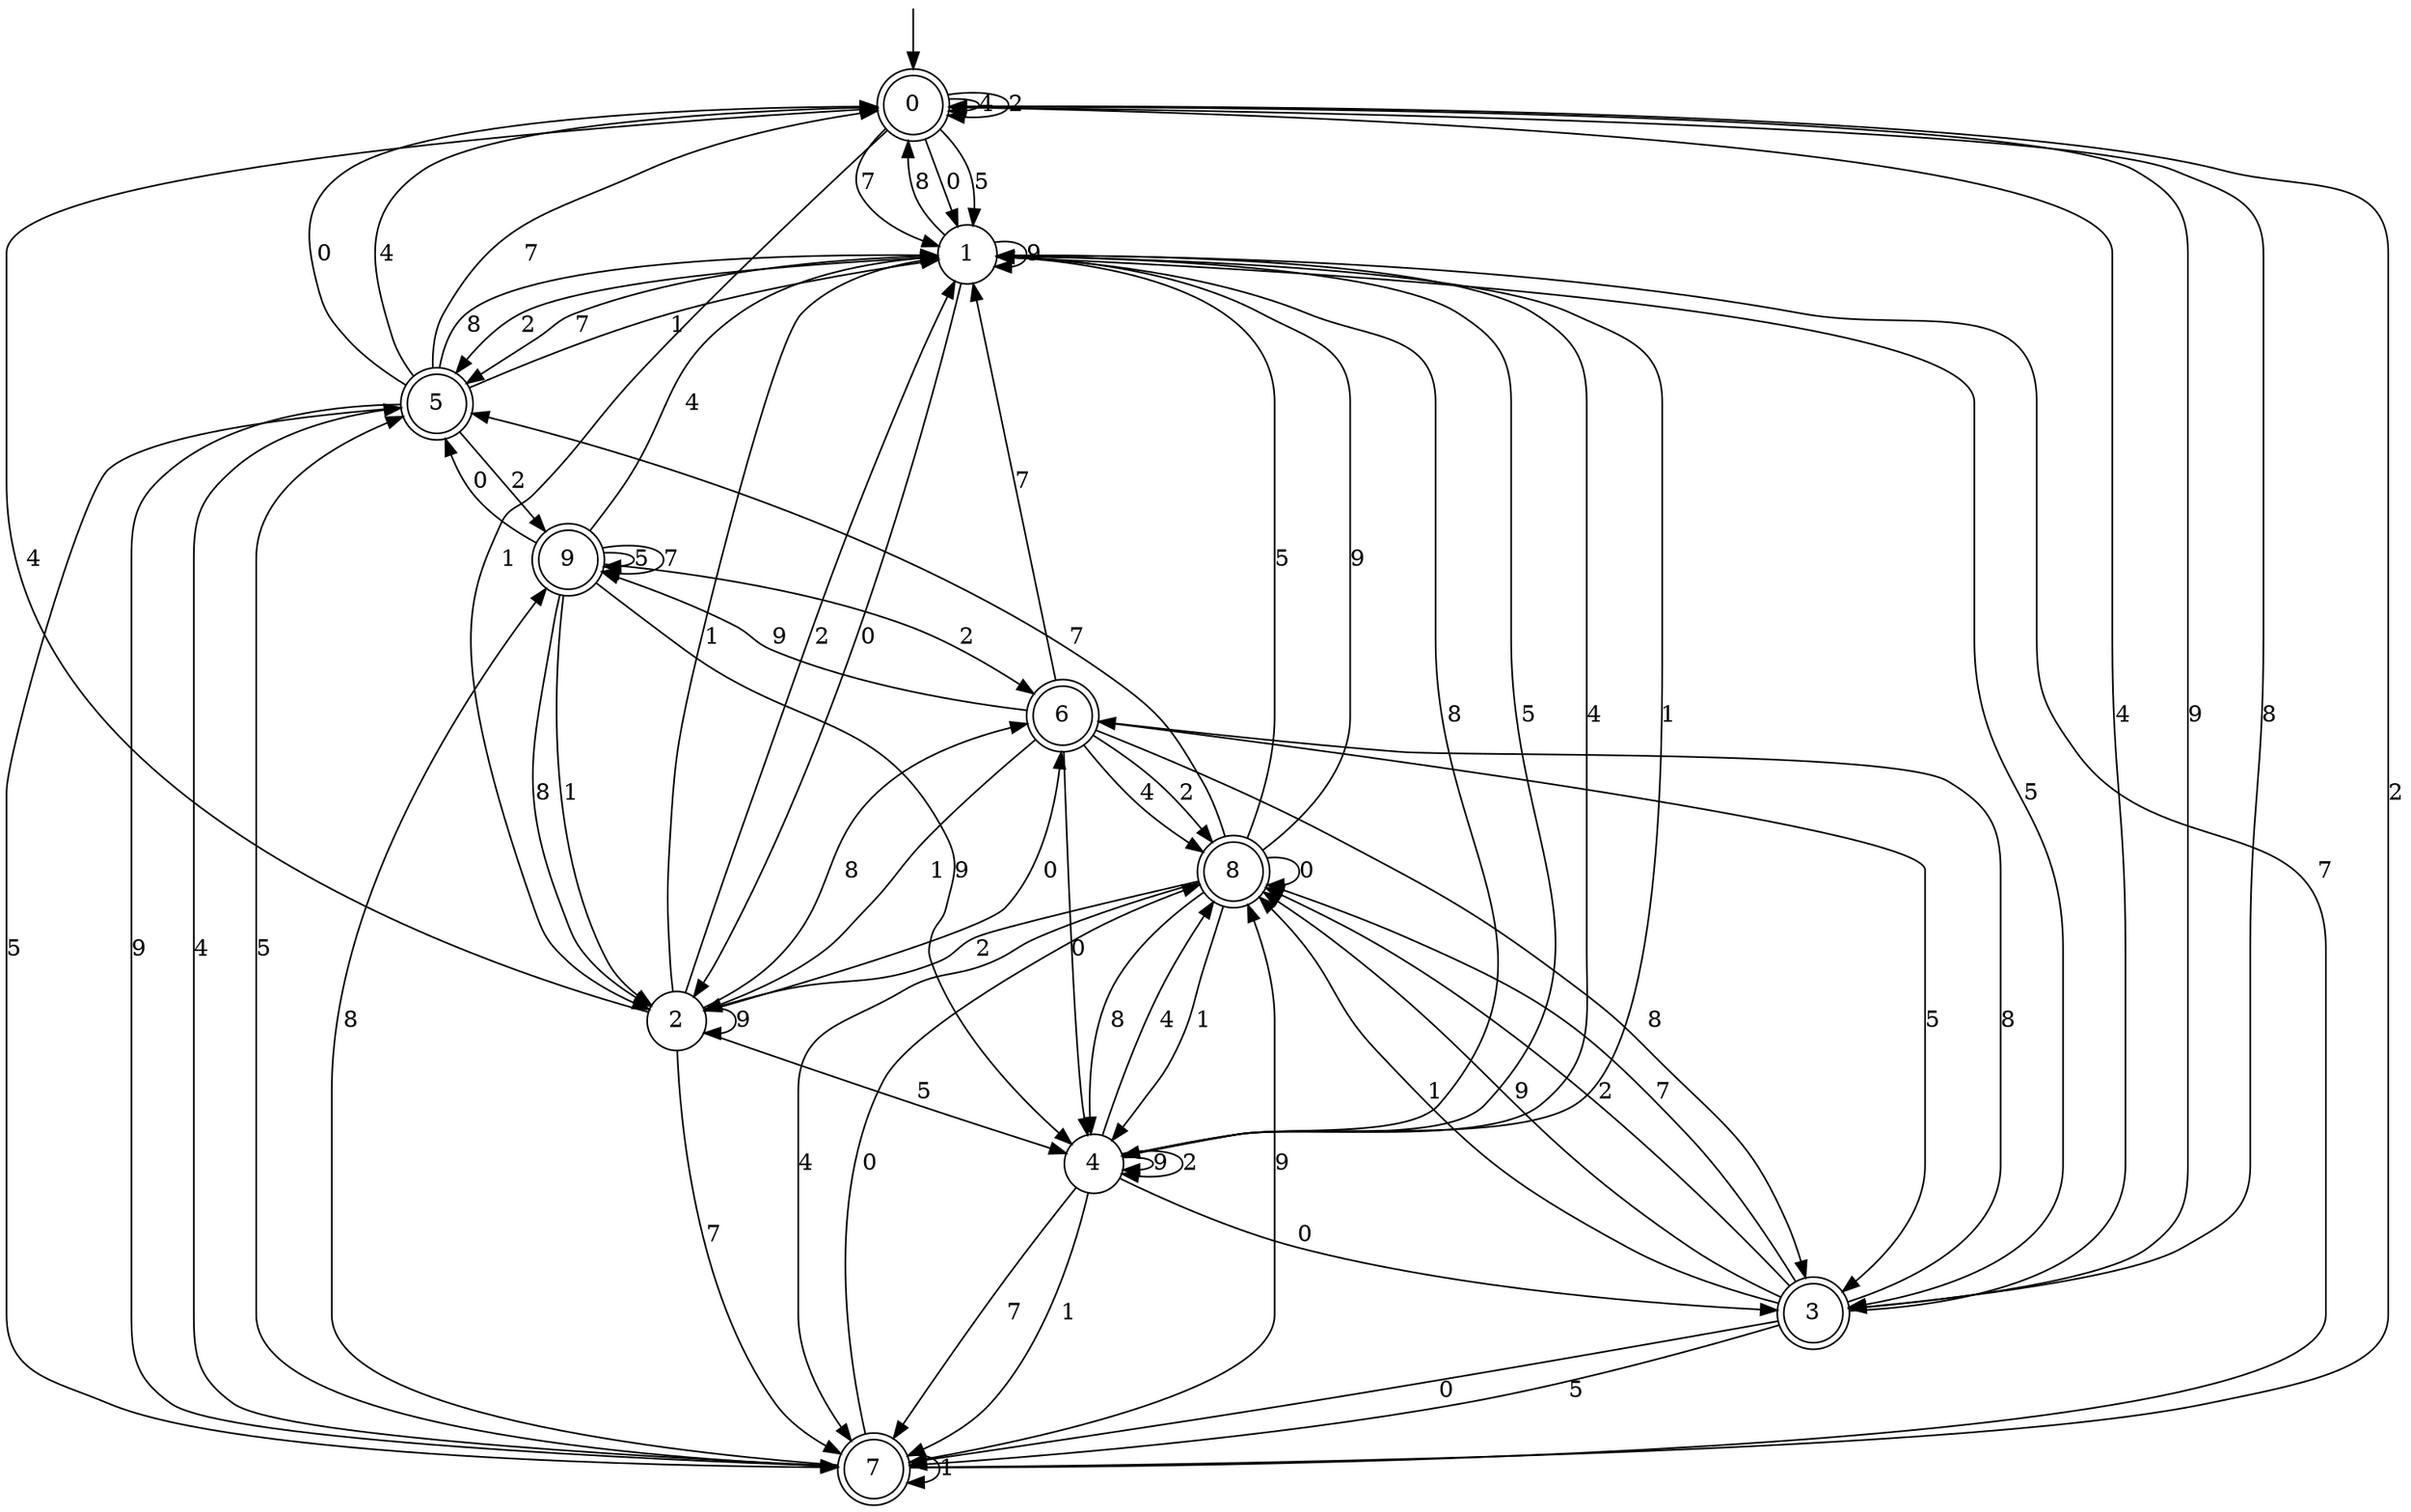 digraph g {

	s0 [shape="doublecircle" label="0"];
	s1 [shape="circle" label="1"];
	s2 [shape="circle" label="2"];
	s3 [shape="doublecircle" label="3"];
	s4 [shape="circle" label="4"];
	s5 [shape="doublecircle" label="5"];
	s6 [shape="doublecircle" label="6"];
	s7 [shape="doublecircle" label="7"];
	s8 [shape="doublecircle" label="8"];
	s9 [shape="doublecircle" label="9"];
	s0 -> s1 [label="0"];
	s0 -> s0 [label="4"];
	s0 -> s1 [label="5"];
	s0 -> s2 [label="1"];
	s0 -> s3 [label="9"];
	s0 -> s0 [label="2"];
	s0 -> s1 [label="7"];
	s0 -> s3 [label="8"];
	s1 -> s2 [label="0"];
	s1 -> s4 [label="4"];
	s1 -> s3 [label="5"];
	s1 -> s4 [label="1"];
	s1 -> s1 [label="9"];
	s1 -> s5 [label="2"];
	s1 -> s5 [label="7"];
	s1 -> s0 [label="8"];
	s2 -> s6 [label="0"];
	s2 -> s0 [label="4"];
	s2 -> s4 [label="5"];
	s2 -> s1 [label="1"];
	s2 -> s2 [label="9"];
	s2 -> s1 [label="2"];
	s2 -> s7 [label="7"];
	s2 -> s6 [label="8"];
	s3 -> s7 [label="0"];
	s3 -> s0 [label="4"];
	s3 -> s7 [label="5"];
	s3 -> s8 [label="1"];
	s3 -> s8 [label="9"];
	s3 -> s8 [label="2"];
	s3 -> s8 [label="7"];
	s3 -> s6 [label="8"];
	s4 -> s3 [label="0"];
	s4 -> s8 [label="4"];
	s4 -> s1 [label="5"];
	s4 -> s7 [label="1"];
	s4 -> s4 [label="9"];
	s4 -> s4 [label="2"];
	s4 -> s7 [label="7"];
	s4 -> s1 [label="8"];
	s5 -> s0 [label="0"];
	s5 -> s0 [label="4"];
	s5 -> s7 [label="5"];
	s5 -> s1 [label="1"];
	s5 -> s7 [label="9"];
	s5 -> s9 [label="2"];
	s5 -> s0 [label="7"];
	s5 -> s1 [label="8"];
	s6 -> s4 [label="0"];
	s6 -> s8 [label="4"];
	s6 -> s3 [label="5"];
	s6 -> s2 [label="1"];
	s6 -> s9 [label="9"];
	s6 -> s8 [label="2"];
	s6 -> s1 [label="7"];
	s6 -> s3 [label="8"];
	s7 -> s8 [label="0"];
	s7 -> s5 [label="4"];
	s7 -> s5 [label="5"];
	s7 -> s7 [label="1"];
	s7 -> s8 [label="9"];
	s7 -> s0 [label="2"];
	s7 -> s1 [label="7"];
	s7 -> s9 [label="8"];
	s8 -> s8 [label="0"];
	s8 -> s7 [label="4"];
	s8 -> s1 [label="5"];
	s8 -> s4 [label="1"];
	s8 -> s1 [label="9"];
	s8 -> s2 [label="2"];
	s8 -> s5 [label="7"];
	s8 -> s4 [label="8"];
	s9 -> s5 [label="0"];
	s9 -> s1 [label="4"];
	s9 -> s9 [label="5"];
	s9 -> s2 [label="1"];
	s9 -> s4 [label="9"];
	s9 -> s6 [label="2"];
	s9 -> s9 [label="7"];
	s9 -> s2 [label="8"];

__start0 [label="" shape="none" width="0" height="0"];
__start0 -> s0;

}
